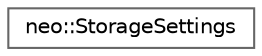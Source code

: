 digraph "Graphical Class Hierarchy"
{
 // LATEX_PDF_SIZE
  bgcolor="transparent";
  edge [fontname=Helvetica,fontsize=10,labelfontname=Helvetica,labelfontsize=10];
  node [fontname=Helvetica,fontsize=10,shape=box,height=0.2,width=0.4];
  rankdir="LR";
  Node0 [id="Node000000",label="neo::StorageSettings",height=0.2,width=0.4,color="grey40", fillcolor="white", style="filled",URL="$structneo_1_1_storage_settings.html",tooltip="Storage configuration settings."];
}
